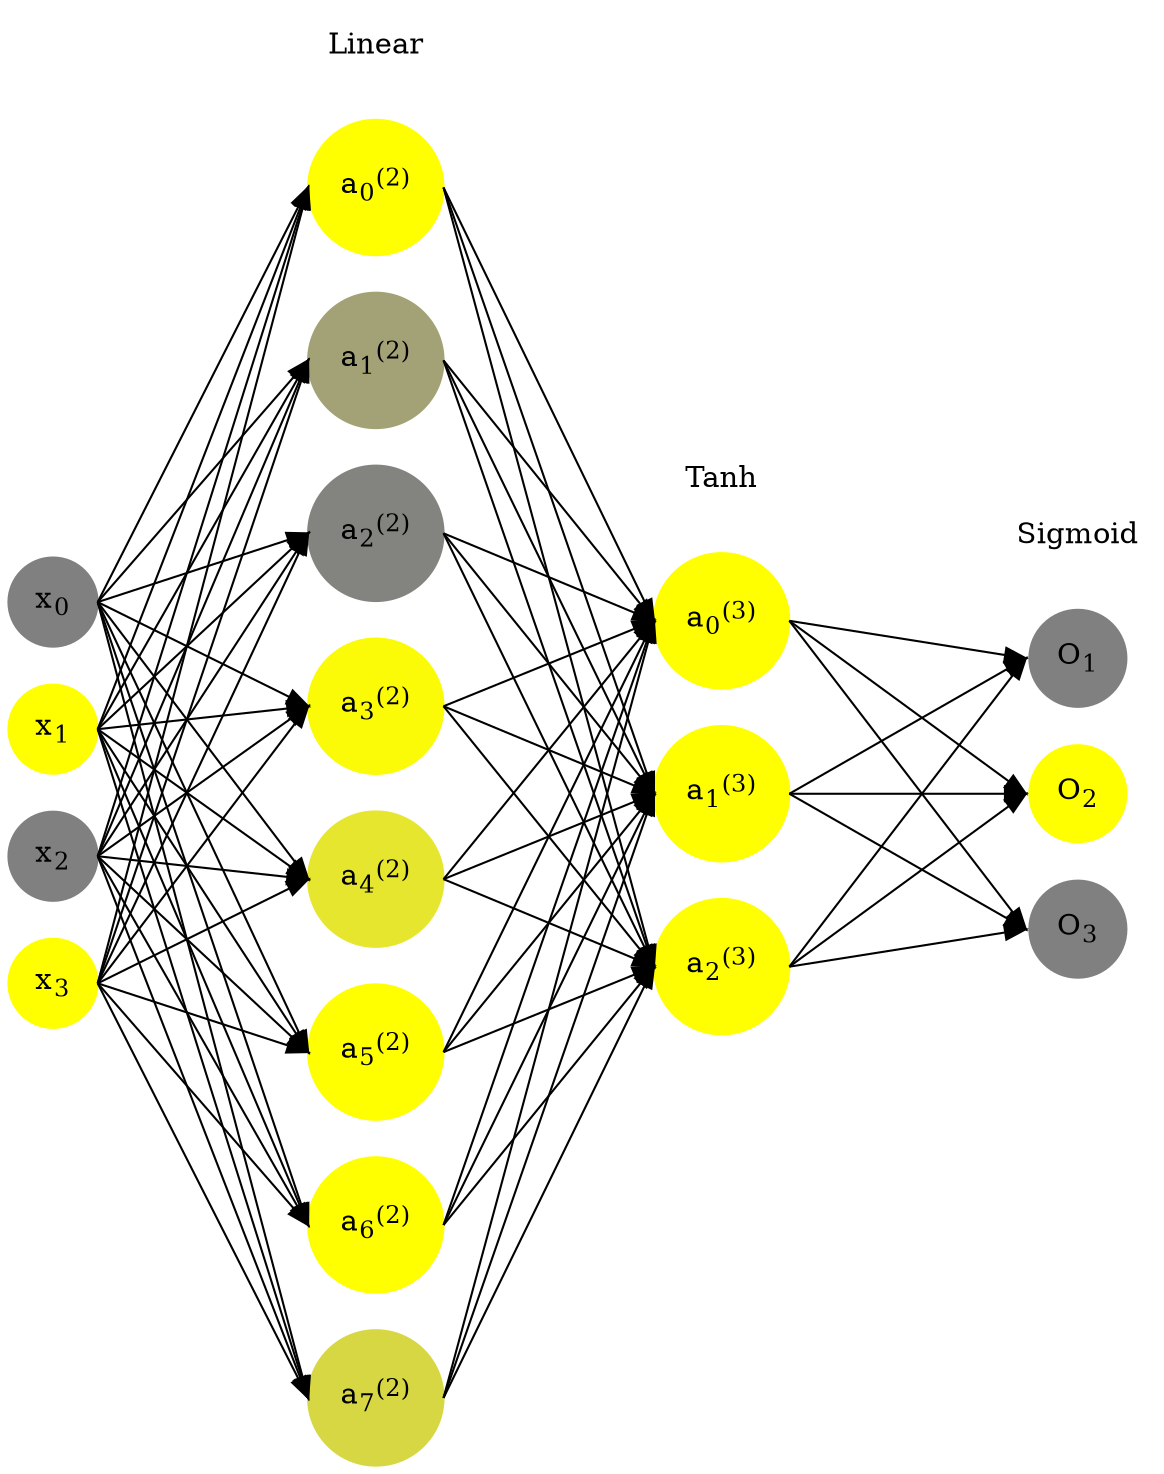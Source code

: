 digraph G {
	rankdir = LR;
	splines=false;
	edge[style=invis];
	ranksep= 1.4;
	{
	node [shape=circle, color="0.1667, 0.0, 0.5", style=filled, fillcolor="0.1667, 0.0, 0.5"];
	x0 [label=<x<sub>0</sub>>];
	}
	{
	node [shape=circle, color="0.1667, 1.0, 1.0", style=filled, fillcolor="0.1667, 1.0, 1.0"];
	x1 [label=<x<sub>1</sub>>];
	}
	{
	node [shape=circle, color="0.1667, 0.0, 0.5", style=filled, fillcolor="0.1667, 0.0, 0.5"];
	x2 [label=<x<sub>2</sub>>];
	}
	{
	node [shape=circle, color="0.1667, 1.0, 1.0", style=filled, fillcolor="0.1667, 1.0, 1.0"];
	x3 [label=<x<sub>3</sub>>];
	}
	{
	node [shape=circle, color="0.1667, 2.733488, 1.866744", style=filled, fillcolor="0.1667, 2.733488, 1.866744"];
	a02 [label=<a<sub>0</sub><sup>(2)</sup>>];
	}
	{
	node [shape=circle, color="0.1667, 0.271207, 0.635603", style=filled, fillcolor="0.1667, 0.271207, 0.635603"];
	a12 [label=<a<sub>1</sub><sup>(2)</sup>>];
	}
	{
	node [shape=circle, color="0.1667, 0.029940, 0.514970", style=filled, fillcolor="0.1667, 0.029940, 0.514970"];
	a22 [label=<a<sub>2</sub><sup>(2)</sup>>];
	}
	{
	node [shape=circle, color="0.1667, 0.968473, 0.984237", style=filled, fillcolor="0.1667, 0.968473, 0.984237"];
	a32 [label=<a<sub>3</sub><sup>(2)</sup>>];
	}
	{
	node [shape=circle, color="0.1667, 0.798977, 0.899488", style=filled, fillcolor="0.1667, 0.798977, 0.899488"];
	a42 [label=<a<sub>4</sub><sup>(2)</sup>>];
	}
	{
	node [shape=circle, color="0.1667, 2.464719, 1.732359", style=filled, fillcolor="0.1667, 2.464719, 1.732359"];
	a52 [label=<a<sub>5</sub><sup>(2)</sup>>];
	}
	{
	node [shape=circle, color="0.1667, 2.328969, 1.664485", style=filled, fillcolor="0.1667, 2.328969, 1.664485"];
	a62 [label=<a<sub>6</sub><sup>(2)</sup>>];
	}
	{
	node [shape=circle, color="0.1667, 0.681637, 0.840818", style=filled, fillcolor="0.1667, 0.681637, 0.840818"];
	a72 [label=<a<sub>7</sub><sup>(2)</sup>>];
	}
	{
	node [shape=circle, color="0.1667, 1.000000, 1.000000", style=filled, fillcolor="0.1667, 1.000000, 1.000000"];
	a03 [label=<a<sub>0</sub><sup>(3)</sup>>];
	}
	{
	node [shape=circle, color="0.1667, 1.000000, 1.000000", style=filled, fillcolor="0.1667, 1.000000, 1.000000"];
	a13 [label=<a<sub>1</sub><sup>(3)</sup>>];
	}
	{
	node [shape=circle, color="0.1667, 0.993761, 0.996881", style=filled, fillcolor="0.1667, 0.993761, 0.996881"];
	a23 [label=<a<sub>2</sub><sup>(3)</sup>>];
	}
	{
	node [shape=circle, color="0.1667, 0.0, 0.5", style=filled, fillcolor="0.1667, 0.0, 0.5"];
	O1 [label=<O<sub>1</sub>>];
	}
	{
	node [shape=circle, color="0.1667, 1.0, 1.0", style=filled, fillcolor="0.1667, 1.0, 1.0"];
	O2 [label=<O<sub>2</sub>>];
	}
	{
	node [shape=circle, color="0.1667, 0.0, 0.5", style=filled, fillcolor="0.1667, 0.0, 0.5"];
	O3 [label=<O<sub>3</sub>>];
	}
	{
	rank=same;
	x0->x1->x2->x3;
	}
	{
	rank=same;
	a02->a12->a22->a32->a42->a52->a62->a72;
	}
	{
	rank=same;
	a03->a13->a23;
	}
	{
	rank=same;
	O1->O2->O3;
	}
	l1 [shape=plaintext,label="Linear"];
	l1->a02;
	{rank=same; l1;a02};
	l2 [shape=plaintext,label="Tanh"];
	l2->a03;
	{rank=same; l2;a03};
	l3 [shape=plaintext,label="Sigmoid"];
	l3->O1;
	{rank=same; l3;O1};
edge[style=solid, tailport=e, headport=w];
	{x0;x1;x2;x3} -> {a02;a12;a22;a32;a42;a52;a62;a72};
	{a02;a12;a22;a32;a42;a52;a62;a72} -> {a03;a13;a23};
	{a03;a13;a23} -> {O1,O2,O3};
}